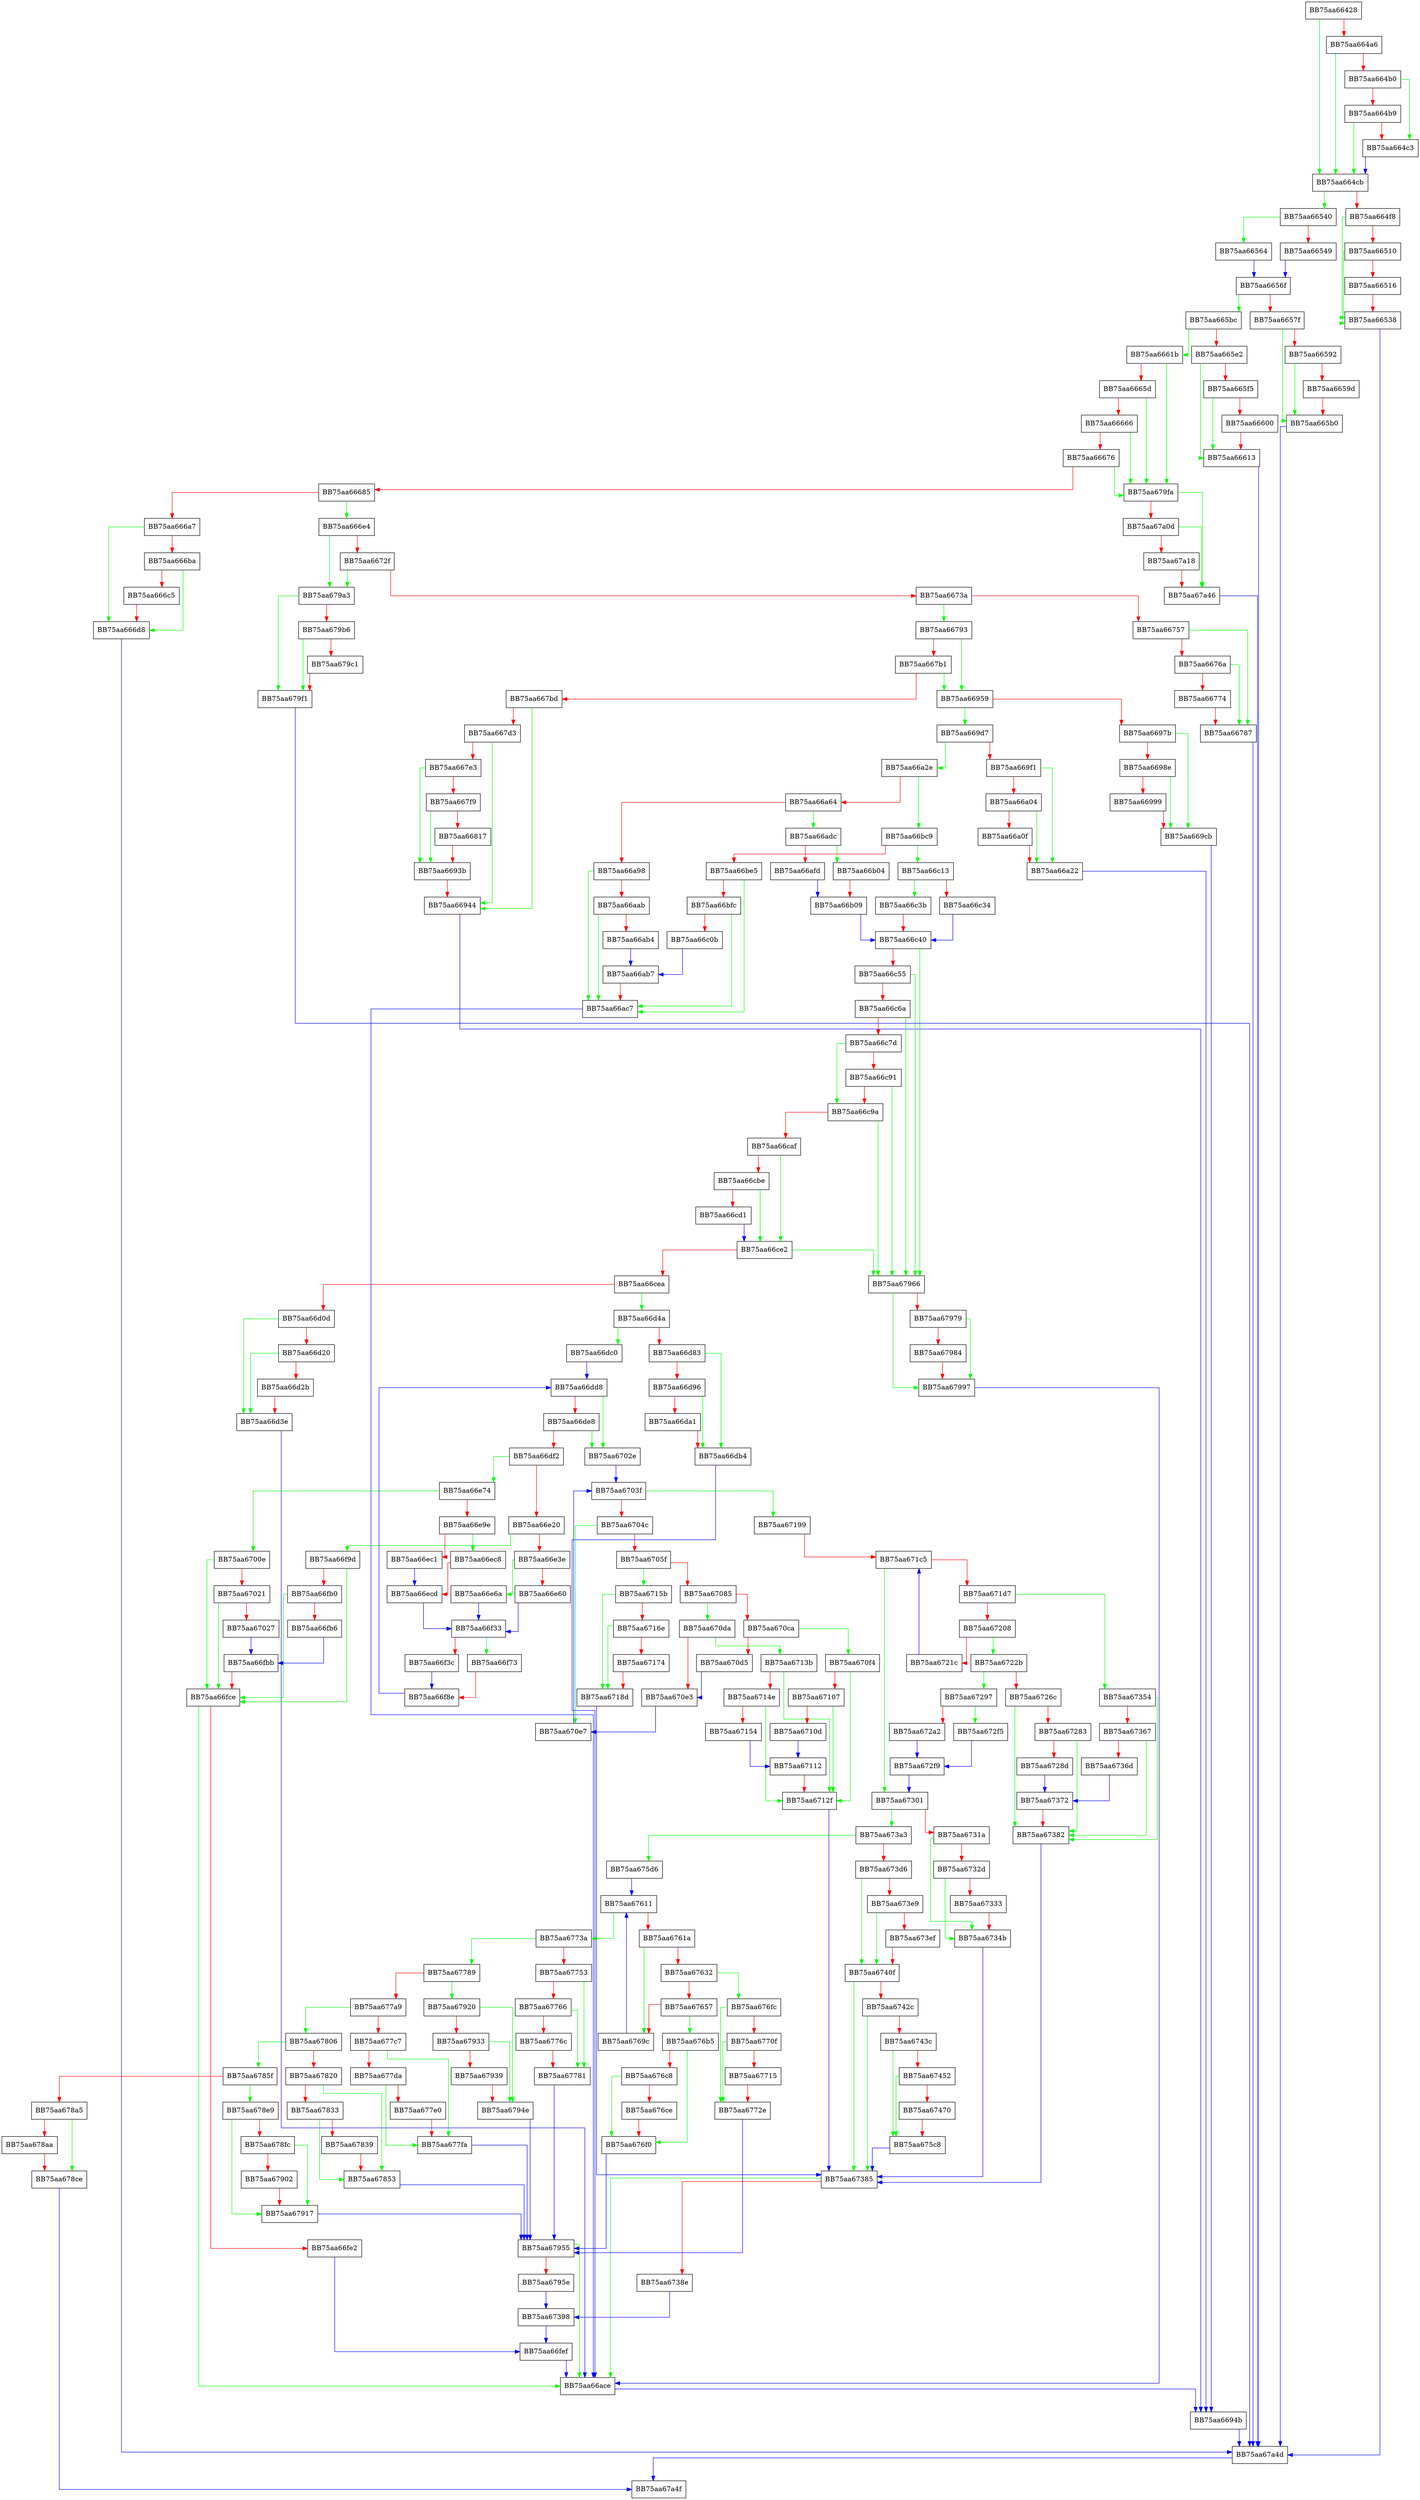 digraph unpack {
  node [shape="box"];
  graph [splines=ortho];
  BB75aa66428 -> BB75aa664cb [color="green"];
  BB75aa66428 -> BB75aa664a6 [color="red"];
  BB75aa664a6 -> BB75aa664cb [color="green"];
  BB75aa664a6 -> BB75aa664b0 [color="red"];
  BB75aa664b0 -> BB75aa664c3 [color="green"];
  BB75aa664b0 -> BB75aa664b9 [color="red"];
  BB75aa664b9 -> BB75aa664cb [color="green"];
  BB75aa664b9 -> BB75aa664c3 [color="red"];
  BB75aa664c3 -> BB75aa664cb [color="blue"];
  BB75aa664cb -> BB75aa66540 [color="green"];
  BB75aa664cb -> BB75aa664f8 [color="red"];
  BB75aa664f8 -> BB75aa66538 [color="green"];
  BB75aa664f8 -> BB75aa66510 [color="red"];
  BB75aa66510 -> BB75aa66538 [color="green"];
  BB75aa66510 -> BB75aa66516 [color="red"];
  BB75aa66516 -> BB75aa66538 [color="red"];
  BB75aa66538 -> BB75aa67a4d [color="blue"];
  BB75aa66540 -> BB75aa66564 [color="green"];
  BB75aa66540 -> BB75aa66549 [color="red"];
  BB75aa66549 -> BB75aa6656f [color="blue"];
  BB75aa66564 -> BB75aa6656f [color="blue"];
  BB75aa6656f -> BB75aa665bc [color="green"];
  BB75aa6656f -> BB75aa6657f [color="red"];
  BB75aa6657f -> BB75aa665b0 [color="green"];
  BB75aa6657f -> BB75aa66592 [color="red"];
  BB75aa66592 -> BB75aa665b0 [color="green"];
  BB75aa66592 -> BB75aa6659d [color="red"];
  BB75aa6659d -> BB75aa665b0 [color="red"];
  BB75aa665b0 -> BB75aa67a4d [color="blue"];
  BB75aa665bc -> BB75aa6661b [color="green"];
  BB75aa665bc -> BB75aa665e2 [color="red"];
  BB75aa665e2 -> BB75aa66613 [color="green"];
  BB75aa665e2 -> BB75aa665f5 [color="red"];
  BB75aa665f5 -> BB75aa66613 [color="green"];
  BB75aa665f5 -> BB75aa66600 [color="red"];
  BB75aa66600 -> BB75aa66613 [color="red"];
  BB75aa66613 -> BB75aa67a4d [color="blue"];
  BB75aa6661b -> BB75aa679fa [color="green"];
  BB75aa6661b -> BB75aa6665d [color="red"];
  BB75aa6665d -> BB75aa679fa [color="green"];
  BB75aa6665d -> BB75aa66666 [color="red"];
  BB75aa66666 -> BB75aa679fa [color="green"];
  BB75aa66666 -> BB75aa66676 [color="red"];
  BB75aa66676 -> BB75aa679fa [color="green"];
  BB75aa66676 -> BB75aa66685 [color="red"];
  BB75aa66685 -> BB75aa666e4 [color="green"];
  BB75aa66685 -> BB75aa666a7 [color="red"];
  BB75aa666a7 -> BB75aa666d8 [color="green"];
  BB75aa666a7 -> BB75aa666ba [color="red"];
  BB75aa666ba -> BB75aa666d8 [color="green"];
  BB75aa666ba -> BB75aa666c5 [color="red"];
  BB75aa666c5 -> BB75aa666d8 [color="red"];
  BB75aa666d8 -> BB75aa67a4d [color="blue"];
  BB75aa666e4 -> BB75aa679a3 [color="green"];
  BB75aa666e4 -> BB75aa6672f [color="red"];
  BB75aa6672f -> BB75aa679a3 [color="green"];
  BB75aa6672f -> BB75aa6673a [color="red"];
  BB75aa6673a -> BB75aa66793 [color="green"];
  BB75aa6673a -> BB75aa66757 [color="red"];
  BB75aa66757 -> BB75aa66787 [color="green"];
  BB75aa66757 -> BB75aa6676a [color="red"];
  BB75aa6676a -> BB75aa66787 [color="green"];
  BB75aa6676a -> BB75aa66774 [color="red"];
  BB75aa66774 -> BB75aa66787 [color="red"];
  BB75aa66787 -> BB75aa67a4d [color="blue"];
  BB75aa66793 -> BB75aa66959 [color="green"];
  BB75aa66793 -> BB75aa667b1 [color="red"];
  BB75aa667b1 -> BB75aa66959 [color="green"];
  BB75aa667b1 -> BB75aa667bd [color="red"];
  BB75aa667bd -> BB75aa66944 [color="green"];
  BB75aa667bd -> BB75aa667d3 [color="red"];
  BB75aa667d3 -> BB75aa66944 [color="green"];
  BB75aa667d3 -> BB75aa667e3 [color="red"];
  BB75aa667e3 -> BB75aa6693b [color="green"];
  BB75aa667e3 -> BB75aa667f9 [color="red"];
  BB75aa667f9 -> BB75aa6693b [color="green"];
  BB75aa667f9 -> BB75aa66817 [color="red"];
  BB75aa66817 -> BB75aa6693b [color="red"];
  BB75aa6693b -> BB75aa66944 [color="red"];
  BB75aa66944 -> BB75aa6694b [color="blue"];
  BB75aa6694b -> BB75aa67a4d [color="blue"];
  BB75aa66959 -> BB75aa669d7 [color="green"];
  BB75aa66959 -> BB75aa6697b [color="red"];
  BB75aa6697b -> BB75aa669cb [color="green"];
  BB75aa6697b -> BB75aa6698e [color="red"];
  BB75aa6698e -> BB75aa669cb [color="green"];
  BB75aa6698e -> BB75aa66999 [color="red"];
  BB75aa66999 -> BB75aa669cb [color="red"];
  BB75aa669cb -> BB75aa6694b [color="blue"];
  BB75aa669d7 -> BB75aa66a2e [color="green"];
  BB75aa669d7 -> BB75aa669f1 [color="red"];
  BB75aa669f1 -> BB75aa66a22 [color="green"];
  BB75aa669f1 -> BB75aa66a04 [color="red"];
  BB75aa66a04 -> BB75aa66a22 [color="green"];
  BB75aa66a04 -> BB75aa66a0f [color="red"];
  BB75aa66a0f -> BB75aa66a22 [color="red"];
  BB75aa66a22 -> BB75aa6694b [color="blue"];
  BB75aa66a2e -> BB75aa66bc9 [color="green"];
  BB75aa66a2e -> BB75aa66a64 [color="red"];
  BB75aa66a64 -> BB75aa66adc [color="green"];
  BB75aa66a64 -> BB75aa66a98 [color="red"];
  BB75aa66a98 -> BB75aa66ac7 [color="green"];
  BB75aa66a98 -> BB75aa66aab [color="red"];
  BB75aa66aab -> BB75aa66ac7 [color="green"];
  BB75aa66aab -> BB75aa66ab4 [color="red"];
  BB75aa66ab4 -> BB75aa66ab7 [color="blue"];
  BB75aa66ab7 -> BB75aa66ac7 [color="red"];
  BB75aa66ac7 -> BB75aa66ace [color="blue"];
  BB75aa66ace -> BB75aa6694b [color="blue"];
  BB75aa66adc -> BB75aa66b04 [color="green"];
  BB75aa66adc -> BB75aa66afd [color="red"];
  BB75aa66afd -> BB75aa66b09 [color="blue"];
  BB75aa66b04 -> BB75aa66b09 [color="red"];
  BB75aa66b09 -> BB75aa66c40 [color="blue"];
  BB75aa66bc9 -> BB75aa66c13 [color="green"];
  BB75aa66bc9 -> BB75aa66be5 [color="red"];
  BB75aa66be5 -> BB75aa66ac7 [color="green"];
  BB75aa66be5 -> BB75aa66bfc [color="red"];
  BB75aa66bfc -> BB75aa66ac7 [color="green"];
  BB75aa66bfc -> BB75aa66c0b [color="red"];
  BB75aa66c0b -> BB75aa66ab7 [color="blue"];
  BB75aa66c13 -> BB75aa66c3b [color="green"];
  BB75aa66c13 -> BB75aa66c34 [color="red"];
  BB75aa66c34 -> BB75aa66c40 [color="blue"];
  BB75aa66c3b -> BB75aa66c40 [color="red"];
  BB75aa66c40 -> BB75aa67966 [color="green"];
  BB75aa66c40 -> BB75aa66c55 [color="red"];
  BB75aa66c55 -> BB75aa67966 [color="green"];
  BB75aa66c55 -> BB75aa66c6a [color="red"];
  BB75aa66c6a -> BB75aa67966 [color="green"];
  BB75aa66c6a -> BB75aa66c7d [color="red"];
  BB75aa66c7d -> BB75aa66c9a [color="green"];
  BB75aa66c7d -> BB75aa66c91 [color="red"];
  BB75aa66c91 -> BB75aa67966 [color="green"];
  BB75aa66c91 -> BB75aa66c9a [color="red"];
  BB75aa66c9a -> BB75aa67966 [color="green"];
  BB75aa66c9a -> BB75aa66caf [color="red"];
  BB75aa66caf -> BB75aa66ce2 [color="green"];
  BB75aa66caf -> BB75aa66cbe [color="red"];
  BB75aa66cbe -> BB75aa66ce2 [color="green"];
  BB75aa66cbe -> BB75aa66cd1 [color="red"];
  BB75aa66cd1 -> BB75aa66ce2 [color="blue"];
  BB75aa66ce2 -> BB75aa67966 [color="green"];
  BB75aa66ce2 -> BB75aa66cea [color="red"];
  BB75aa66cea -> BB75aa66d4a [color="green"];
  BB75aa66cea -> BB75aa66d0d [color="red"];
  BB75aa66d0d -> BB75aa66d3e [color="green"];
  BB75aa66d0d -> BB75aa66d20 [color="red"];
  BB75aa66d20 -> BB75aa66d3e [color="green"];
  BB75aa66d20 -> BB75aa66d2b [color="red"];
  BB75aa66d2b -> BB75aa66d3e [color="red"];
  BB75aa66d3e -> BB75aa66ace [color="blue"];
  BB75aa66d4a -> BB75aa66dc0 [color="green"];
  BB75aa66d4a -> BB75aa66d83 [color="red"];
  BB75aa66d83 -> BB75aa66db4 [color="green"];
  BB75aa66d83 -> BB75aa66d96 [color="red"];
  BB75aa66d96 -> BB75aa66db4 [color="green"];
  BB75aa66d96 -> BB75aa66da1 [color="red"];
  BB75aa66da1 -> BB75aa66db4 [color="red"];
  BB75aa66db4 -> BB75aa66ace [color="blue"];
  BB75aa66dc0 -> BB75aa66dd8 [color="blue"];
  BB75aa66dd8 -> BB75aa6702e [color="green"];
  BB75aa66dd8 -> BB75aa66de8 [color="red"];
  BB75aa66de8 -> BB75aa6702e [color="green"];
  BB75aa66de8 -> BB75aa66df2 [color="red"];
  BB75aa66df2 -> BB75aa66e74 [color="green"];
  BB75aa66df2 -> BB75aa66e20 [color="red"];
  BB75aa66e20 -> BB75aa66f9d [color="green"];
  BB75aa66e20 -> BB75aa66e3e [color="red"];
  BB75aa66e3e -> BB75aa66e6a [color="green"];
  BB75aa66e3e -> BB75aa66e60 [color="red"];
  BB75aa66e60 -> BB75aa66f33 [color="blue"];
  BB75aa66e6a -> BB75aa66f33 [color="blue"];
  BB75aa66e74 -> BB75aa6700e [color="green"];
  BB75aa66e74 -> BB75aa66e9e [color="red"];
  BB75aa66e9e -> BB75aa66ec8 [color="green"];
  BB75aa66e9e -> BB75aa66ec1 [color="red"];
  BB75aa66ec1 -> BB75aa66ecd [color="blue"];
  BB75aa66ec8 -> BB75aa66ecd [color="red"];
  BB75aa66ecd -> BB75aa66f33 [color="blue"];
  BB75aa66f33 -> BB75aa66f73 [color="green"];
  BB75aa66f33 -> BB75aa66f3c [color="red"];
  BB75aa66f3c -> BB75aa66f8e [color="blue"];
  BB75aa66f73 -> BB75aa66f8e [color="red"];
  BB75aa66f8e -> BB75aa66dd8 [color="blue"];
  BB75aa66f9d -> BB75aa66fce [color="green"];
  BB75aa66f9d -> BB75aa66fb0 [color="red"];
  BB75aa66fb0 -> BB75aa66fce [color="green"];
  BB75aa66fb0 -> BB75aa66fb6 [color="red"];
  BB75aa66fb6 -> BB75aa66fbb [color="blue"];
  BB75aa66fbb -> BB75aa66fce [color="red"];
  BB75aa66fce -> BB75aa66ace [color="green"];
  BB75aa66fce -> BB75aa66fe2 [color="red"];
  BB75aa66fe2 -> BB75aa66fef [color="blue"];
  BB75aa66fef -> BB75aa66ace [color="blue"];
  BB75aa6700e -> BB75aa66fce [color="green"];
  BB75aa6700e -> BB75aa67021 [color="red"];
  BB75aa67021 -> BB75aa66fce [color="green"];
  BB75aa67021 -> BB75aa67027 [color="red"];
  BB75aa67027 -> BB75aa66fbb [color="blue"];
  BB75aa6702e -> BB75aa6703f [color="blue"];
  BB75aa6703f -> BB75aa67199 [color="green"];
  BB75aa6703f -> BB75aa6704c [color="red"];
  BB75aa6704c -> BB75aa670e7 [color="green"];
  BB75aa6704c -> BB75aa6705f [color="red"];
  BB75aa6705f -> BB75aa6715b [color="green"];
  BB75aa6705f -> BB75aa67085 [color="red"];
  BB75aa67085 -> BB75aa670da [color="green"];
  BB75aa67085 -> BB75aa670ca [color="red"];
  BB75aa670ca -> BB75aa670f4 [color="green"];
  BB75aa670ca -> BB75aa670d5 [color="red"];
  BB75aa670d5 -> BB75aa670e3 [color="blue"];
  BB75aa670da -> BB75aa6713b [color="green"];
  BB75aa670da -> BB75aa670e3 [color="red"];
  BB75aa670e3 -> BB75aa670e7 [color="blue"];
  BB75aa670e7 -> BB75aa6703f [color="blue"];
  BB75aa670f4 -> BB75aa6712f [color="green"];
  BB75aa670f4 -> BB75aa67107 [color="red"];
  BB75aa67107 -> BB75aa6712f [color="green"];
  BB75aa67107 -> BB75aa6710d [color="red"];
  BB75aa6710d -> BB75aa67112 [color="blue"];
  BB75aa67112 -> BB75aa6712f [color="red"];
  BB75aa6712f -> BB75aa67385 [color="blue"];
  BB75aa6713b -> BB75aa6712f [color="green"];
  BB75aa6713b -> BB75aa6714e [color="red"];
  BB75aa6714e -> BB75aa6712f [color="green"];
  BB75aa6714e -> BB75aa67154 [color="red"];
  BB75aa67154 -> BB75aa67112 [color="blue"];
  BB75aa6715b -> BB75aa6718d [color="green"];
  BB75aa6715b -> BB75aa6716e [color="red"];
  BB75aa6716e -> BB75aa6718d [color="green"];
  BB75aa6716e -> BB75aa67174 [color="red"];
  BB75aa67174 -> BB75aa6718d [color="red"];
  BB75aa6718d -> BB75aa67385 [color="blue"];
  BB75aa67199 -> BB75aa671c5 [color="red"];
  BB75aa671c5 -> BB75aa67301 [color="green"];
  BB75aa671c5 -> BB75aa671d7 [color="red"];
  BB75aa671d7 -> BB75aa67354 [color="green"];
  BB75aa671d7 -> BB75aa67208 [color="red"];
  BB75aa67208 -> BB75aa6722b [color="green"];
  BB75aa67208 -> BB75aa6721c [color="red"];
  BB75aa6721c -> BB75aa671c5 [color="blue"];
  BB75aa6722b -> BB75aa67297 [color="green"];
  BB75aa6722b -> BB75aa6726c [color="red"];
  BB75aa6726c -> BB75aa67382 [color="green"];
  BB75aa6726c -> BB75aa67283 [color="red"];
  BB75aa67283 -> BB75aa67382 [color="green"];
  BB75aa67283 -> BB75aa6728d [color="red"];
  BB75aa6728d -> BB75aa67372 [color="blue"];
  BB75aa67297 -> BB75aa672f5 [color="green"];
  BB75aa67297 -> BB75aa672a2 [color="red"];
  BB75aa672a2 -> BB75aa672f9 [color="blue"];
  BB75aa672f5 -> BB75aa672f9 [color="blue"];
  BB75aa672f9 -> BB75aa67301 [color="blue"];
  BB75aa67301 -> BB75aa673a3 [color="green"];
  BB75aa67301 -> BB75aa6731a [color="red"];
  BB75aa6731a -> BB75aa6734b [color="green"];
  BB75aa6731a -> BB75aa6732d [color="red"];
  BB75aa6732d -> BB75aa6734b [color="green"];
  BB75aa6732d -> BB75aa67333 [color="red"];
  BB75aa67333 -> BB75aa6734b [color="red"];
  BB75aa6734b -> BB75aa67385 [color="blue"];
  BB75aa67354 -> BB75aa67382 [color="green"];
  BB75aa67354 -> BB75aa67367 [color="red"];
  BB75aa67367 -> BB75aa67382 [color="green"];
  BB75aa67367 -> BB75aa6736d [color="red"];
  BB75aa6736d -> BB75aa67372 [color="blue"];
  BB75aa67372 -> BB75aa67382 [color="red"];
  BB75aa67382 -> BB75aa67385 [color="blue"];
  BB75aa67385 -> BB75aa66ace [color="green"];
  BB75aa67385 -> BB75aa6738e [color="red"];
  BB75aa6738e -> BB75aa67398 [color="blue"];
  BB75aa67398 -> BB75aa66fef [color="blue"];
  BB75aa673a3 -> BB75aa675d6 [color="green"];
  BB75aa673a3 -> BB75aa673d6 [color="red"];
  BB75aa673d6 -> BB75aa6740f [color="green"];
  BB75aa673d6 -> BB75aa673e9 [color="red"];
  BB75aa673e9 -> BB75aa6740f [color="green"];
  BB75aa673e9 -> BB75aa673ef [color="red"];
  BB75aa673ef -> BB75aa6740f [color="red"];
  BB75aa6740f -> BB75aa67385 [color="green"];
  BB75aa6740f -> BB75aa6742c [color="red"];
  BB75aa6742c -> BB75aa67385 [color="green"];
  BB75aa6742c -> BB75aa6743c [color="red"];
  BB75aa6743c -> BB75aa675c8 [color="green"];
  BB75aa6743c -> BB75aa67452 [color="red"];
  BB75aa67452 -> BB75aa675c8 [color="green"];
  BB75aa67452 -> BB75aa67470 [color="red"];
  BB75aa67470 -> BB75aa675c8 [color="red"];
  BB75aa675c8 -> BB75aa67385 [color="blue"];
  BB75aa675d6 -> BB75aa67611 [color="blue"];
  BB75aa67611 -> BB75aa6773a [color="green"];
  BB75aa67611 -> BB75aa6761a [color="red"];
  BB75aa6761a -> BB75aa6769c [color="green"];
  BB75aa6761a -> BB75aa67632 [color="red"];
  BB75aa67632 -> BB75aa676fc [color="green"];
  BB75aa67632 -> BB75aa67657 [color="red"];
  BB75aa67657 -> BB75aa676b5 [color="green"];
  BB75aa67657 -> BB75aa6769c [color="red"];
  BB75aa6769c -> BB75aa67611 [color="blue"];
  BB75aa676b5 -> BB75aa676f0 [color="green"];
  BB75aa676b5 -> BB75aa676c8 [color="red"];
  BB75aa676c8 -> BB75aa676f0 [color="green"];
  BB75aa676c8 -> BB75aa676ce [color="red"];
  BB75aa676ce -> BB75aa676f0 [color="red"];
  BB75aa676f0 -> BB75aa67955 [color="blue"];
  BB75aa676fc -> BB75aa6772e [color="green"];
  BB75aa676fc -> BB75aa6770f [color="red"];
  BB75aa6770f -> BB75aa6772e [color="green"];
  BB75aa6770f -> BB75aa67715 [color="red"];
  BB75aa67715 -> BB75aa6772e [color="red"];
  BB75aa6772e -> BB75aa67955 [color="blue"];
  BB75aa6773a -> BB75aa67789 [color="green"];
  BB75aa6773a -> BB75aa67753 [color="red"];
  BB75aa67753 -> BB75aa67781 [color="green"];
  BB75aa67753 -> BB75aa67766 [color="red"];
  BB75aa67766 -> BB75aa67781 [color="green"];
  BB75aa67766 -> BB75aa6776c [color="red"];
  BB75aa6776c -> BB75aa67781 [color="red"];
  BB75aa67781 -> BB75aa67955 [color="blue"];
  BB75aa67789 -> BB75aa67920 [color="green"];
  BB75aa67789 -> BB75aa677a9 [color="red"];
  BB75aa677a9 -> BB75aa67806 [color="green"];
  BB75aa677a9 -> BB75aa677c7 [color="red"];
  BB75aa677c7 -> BB75aa677fa [color="green"];
  BB75aa677c7 -> BB75aa677da [color="red"];
  BB75aa677da -> BB75aa677fa [color="green"];
  BB75aa677da -> BB75aa677e0 [color="red"];
  BB75aa677e0 -> BB75aa677fa [color="red"];
  BB75aa677fa -> BB75aa67955 [color="blue"];
  BB75aa67806 -> BB75aa6785f [color="green"];
  BB75aa67806 -> BB75aa67820 [color="red"];
  BB75aa67820 -> BB75aa67853 [color="green"];
  BB75aa67820 -> BB75aa67833 [color="red"];
  BB75aa67833 -> BB75aa67853 [color="green"];
  BB75aa67833 -> BB75aa67839 [color="red"];
  BB75aa67839 -> BB75aa67853 [color="red"];
  BB75aa67853 -> BB75aa67955 [color="blue"];
  BB75aa6785f -> BB75aa678e9 [color="green"];
  BB75aa6785f -> BB75aa678a5 [color="red"];
  BB75aa678a5 -> BB75aa678ce [color="green"];
  BB75aa678a5 -> BB75aa678aa [color="red"];
  BB75aa678aa -> BB75aa678ce [color="red"];
  BB75aa678ce -> BB75aa67a4f [color="blue"];
  BB75aa678e9 -> BB75aa67917 [color="green"];
  BB75aa678e9 -> BB75aa678fc [color="red"];
  BB75aa678fc -> BB75aa67917 [color="green"];
  BB75aa678fc -> BB75aa67902 [color="red"];
  BB75aa67902 -> BB75aa67917 [color="red"];
  BB75aa67917 -> BB75aa67955 [color="blue"];
  BB75aa67920 -> BB75aa6794e [color="green"];
  BB75aa67920 -> BB75aa67933 [color="red"];
  BB75aa67933 -> BB75aa6794e [color="green"];
  BB75aa67933 -> BB75aa67939 [color="red"];
  BB75aa67939 -> BB75aa6794e [color="red"];
  BB75aa6794e -> BB75aa67955 [color="blue"];
  BB75aa67955 -> BB75aa66ace [color="green"];
  BB75aa67955 -> BB75aa6795e [color="red"];
  BB75aa6795e -> BB75aa67398 [color="blue"];
  BB75aa67966 -> BB75aa67997 [color="green"];
  BB75aa67966 -> BB75aa67979 [color="red"];
  BB75aa67979 -> BB75aa67997 [color="green"];
  BB75aa67979 -> BB75aa67984 [color="red"];
  BB75aa67984 -> BB75aa67997 [color="red"];
  BB75aa67997 -> BB75aa66ace [color="blue"];
  BB75aa679a3 -> BB75aa679f1 [color="green"];
  BB75aa679a3 -> BB75aa679b6 [color="red"];
  BB75aa679b6 -> BB75aa679f1 [color="green"];
  BB75aa679b6 -> BB75aa679c1 [color="red"];
  BB75aa679c1 -> BB75aa679f1 [color="red"];
  BB75aa679f1 -> BB75aa67a4d [color="blue"];
  BB75aa679fa -> BB75aa67a46 [color="green"];
  BB75aa679fa -> BB75aa67a0d [color="red"];
  BB75aa67a0d -> BB75aa67a46 [color="green"];
  BB75aa67a0d -> BB75aa67a18 [color="red"];
  BB75aa67a18 -> BB75aa67a46 [color="red"];
  BB75aa67a46 -> BB75aa67a4d [color="blue"];
  BB75aa67a4d -> BB75aa67a4f [color="blue"];
}